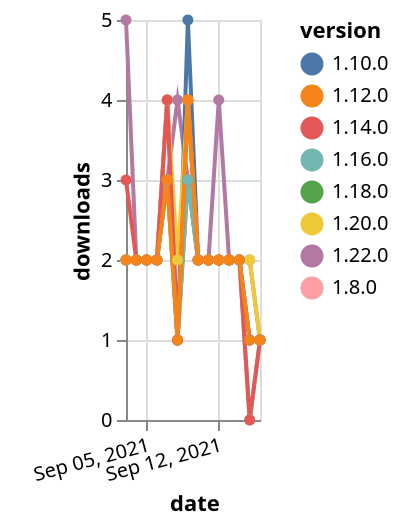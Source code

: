 {"$schema": "https://vega.github.io/schema/vega-lite/v5.json", "description": "A simple bar chart with embedded data.", "data": {"values": [{"date": "2021-09-03", "total": 1004, "delta": 2, "version": "1.18.0"}, {"date": "2021-09-04", "total": 1006, "delta": 2, "version": "1.18.0"}, {"date": "2021-09-05", "total": 1008, "delta": 2, "version": "1.18.0"}, {"date": "2021-09-06", "total": 1010, "delta": 2, "version": "1.18.0"}, {"date": "2021-09-07", "total": 1013, "delta": 3, "version": "1.18.0"}, {"date": "2021-09-08", "total": 1014, "delta": 1, "version": "1.18.0"}, {"date": "2021-09-09", "total": 1017, "delta": 3, "version": "1.18.0"}, {"date": "2021-09-10", "total": 1019, "delta": 2, "version": "1.18.0"}, {"date": "2021-09-11", "total": 1021, "delta": 2, "version": "1.18.0"}, {"date": "2021-09-12", "total": 1023, "delta": 2, "version": "1.18.0"}, {"date": "2021-09-13", "total": 1025, "delta": 2, "version": "1.18.0"}, {"date": "2021-09-14", "total": 1027, "delta": 2, "version": "1.18.0"}, {"date": "2021-09-15", "total": 1028, "delta": 1, "version": "1.18.0"}, {"date": "2021-09-16", "total": 1029, "delta": 1, "version": "1.18.0"}, {"date": "2021-09-03", "total": 232, "delta": 5, "version": "1.22.0"}, {"date": "2021-09-04", "total": 234, "delta": 2, "version": "1.22.0"}, {"date": "2021-09-05", "total": 236, "delta": 2, "version": "1.22.0"}, {"date": "2021-09-06", "total": 238, "delta": 2, "version": "1.22.0"}, {"date": "2021-09-07", "total": 241, "delta": 3, "version": "1.22.0"}, {"date": "2021-09-08", "total": 245, "delta": 4, "version": "1.22.0"}, {"date": "2021-09-09", "total": 248, "delta": 3, "version": "1.22.0"}, {"date": "2021-09-10", "total": 250, "delta": 2, "version": "1.22.0"}, {"date": "2021-09-11", "total": 252, "delta": 2, "version": "1.22.0"}, {"date": "2021-09-12", "total": 256, "delta": 4, "version": "1.22.0"}, {"date": "2021-09-13", "total": 258, "delta": 2, "version": "1.22.0"}, {"date": "2021-09-14", "total": 260, "delta": 2, "version": "1.22.0"}, {"date": "2021-09-15", "total": 262, "delta": 2, "version": "1.22.0"}, {"date": "2021-09-16", "total": 263, "delta": 1, "version": "1.22.0"}, {"date": "2021-09-03", "total": 2309, "delta": 2, "version": "1.8.0"}, {"date": "2021-09-04", "total": 2311, "delta": 2, "version": "1.8.0"}, {"date": "2021-09-05", "total": 2313, "delta": 2, "version": "1.8.0"}, {"date": "2021-09-06", "total": 2315, "delta": 2, "version": "1.8.0"}, {"date": "2021-09-07", "total": 2318, "delta": 3, "version": "1.8.0"}, {"date": "2021-09-08", "total": 2319, "delta": 1, "version": "1.8.0"}, {"date": "2021-09-09", "total": 2323, "delta": 4, "version": "1.8.0"}, {"date": "2021-09-10", "total": 2325, "delta": 2, "version": "1.8.0"}, {"date": "2021-09-11", "total": 2327, "delta": 2, "version": "1.8.0"}, {"date": "2021-09-12", "total": 2329, "delta": 2, "version": "1.8.0"}, {"date": "2021-09-13", "total": 2331, "delta": 2, "version": "1.8.0"}, {"date": "2021-09-14", "total": 2333, "delta": 2, "version": "1.8.0"}, {"date": "2021-09-15", "total": 2334, "delta": 1, "version": "1.8.0"}, {"date": "2021-09-16", "total": 2335, "delta": 1, "version": "1.8.0"}, {"date": "2021-09-03", "total": 2476, "delta": 2, "version": "1.10.0"}, {"date": "2021-09-04", "total": 2478, "delta": 2, "version": "1.10.0"}, {"date": "2021-09-05", "total": 2480, "delta": 2, "version": "1.10.0"}, {"date": "2021-09-06", "total": 2482, "delta": 2, "version": "1.10.0"}, {"date": "2021-09-07", "total": 2486, "delta": 4, "version": "1.10.0"}, {"date": "2021-09-08", "total": 2487, "delta": 1, "version": "1.10.0"}, {"date": "2021-09-09", "total": 2492, "delta": 5, "version": "1.10.0"}, {"date": "2021-09-10", "total": 2494, "delta": 2, "version": "1.10.0"}, {"date": "2021-09-11", "total": 2496, "delta": 2, "version": "1.10.0"}, {"date": "2021-09-12", "total": 2498, "delta": 2, "version": "1.10.0"}, {"date": "2021-09-13", "total": 2500, "delta": 2, "version": "1.10.0"}, {"date": "2021-09-14", "total": 2502, "delta": 2, "version": "1.10.0"}, {"date": "2021-09-15", "total": 2503, "delta": 1, "version": "1.10.0"}, {"date": "2021-09-16", "total": 2504, "delta": 1, "version": "1.10.0"}, {"date": "2021-09-03", "total": 694, "delta": 2, "version": "1.20.0"}, {"date": "2021-09-04", "total": 696, "delta": 2, "version": "1.20.0"}, {"date": "2021-09-05", "total": 698, "delta": 2, "version": "1.20.0"}, {"date": "2021-09-06", "total": 700, "delta": 2, "version": "1.20.0"}, {"date": "2021-09-07", "total": 704, "delta": 4, "version": "1.20.0"}, {"date": "2021-09-08", "total": 706, "delta": 2, "version": "1.20.0"}, {"date": "2021-09-09", "total": 710, "delta": 4, "version": "1.20.0"}, {"date": "2021-09-10", "total": 712, "delta": 2, "version": "1.20.0"}, {"date": "2021-09-11", "total": 714, "delta": 2, "version": "1.20.0"}, {"date": "2021-09-12", "total": 716, "delta": 2, "version": "1.20.0"}, {"date": "2021-09-13", "total": 718, "delta": 2, "version": "1.20.0"}, {"date": "2021-09-14", "total": 720, "delta": 2, "version": "1.20.0"}, {"date": "2021-09-15", "total": 722, "delta": 2, "version": "1.20.0"}, {"date": "2021-09-16", "total": 723, "delta": 1, "version": "1.20.0"}, {"date": "2021-09-03", "total": 1464, "delta": 2, "version": "1.16.0"}, {"date": "2021-09-04", "total": 1466, "delta": 2, "version": "1.16.0"}, {"date": "2021-09-05", "total": 1468, "delta": 2, "version": "1.16.0"}, {"date": "2021-09-06", "total": 1470, "delta": 2, "version": "1.16.0"}, {"date": "2021-09-07", "total": 1473, "delta": 3, "version": "1.16.0"}, {"date": "2021-09-08", "total": 1474, "delta": 1, "version": "1.16.0"}, {"date": "2021-09-09", "total": 1477, "delta": 3, "version": "1.16.0"}, {"date": "2021-09-10", "total": 1479, "delta": 2, "version": "1.16.0"}, {"date": "2021-09-11", "total": 1481, "delta": 2, "version": "1.16.0"}, {"date": "2021-09-12", "total": 1483, "delta": 2, "version": "1.16.0"}, {"date": "2021-09-13", "total": 1485, "delta": 2, "version": "1.16.0"}, {"date": "2021-09-14", "total": 1487, "delta": 2, "version": "1.16.0"}, {"date": "2021-09-15", "total": 1487, "delta": 0, "version": "1.16.0"}, {"date": "2021-09-16", "total": 1488, "delta": 1, "version": "1.16.0"}, {"date": "2021-09-03", "total": 1943, "delta": 3, "version": "1.14.0"}, {"date": "2021-09-04", "total": 1945, "delta": 2, "version": "1.14.0"}, {"date": "2021-09-05", "total": 1947, "delta": 2, "version": "1.14.0"}, {"date": "2021-09-06", "total": 1949, "delta": 2, "version": "1.14.0"}, {"date": "2021-09-07", "total": 1953, "delta": 4, "version": "1.14.0"}, {"date": "2021-09-08", "total": 1954, "delta": 1, "version": "1.14.0"}, {"date": "2021-09-09", "total": 1958, "delta": 4, "version": "1.14.0"}, {"date": "2021-09-10", "total": 1960, "delta": 2, "version": "1.14.0"}, {"date": "2021-09-11", "total": 1962, "delta": 2, "version": "1.14.0"}, {"date": "2021-09-12", "total": 1964, "delta": 2, "version": "1.14.0"}, {"date": "2021-09-13", "total": 1966, "delta": 2, "version": "1.14.0"}, {"date": "2021-09-14", "total": 1968, "delta": 2, "version": "1.14.0"}, {"date": "2021-09-15", "total": 1968, "delta": 0, "version": "1.14.0"}, {"date": "2021-09-16", "total": 1969, "delta": 1, "version": "1.14.0"}, {"date": "2021-09-03", "total": 2019, "delta": 2, "version": "1.12.0"}, {"date": "2021-09-04", "total": 2021, "delta": 2, "version": "1.12.0"}, {"date": "2021-09-05", "total": 2023, "delta": 2, "version": "1.12.0"}, {"date": "2021-09-06", "total": 2025, "delta": 2, "version": "1.12.0"}, {"date": "2021-09-07", "total": 2028, "delta": 3, "version": "1.12.0"}, {"date": "2021-09-08", "total": 2029, "delta": 1, "version": "1.12.0"}, {"date": "2021-09-09", "total": 2033, "delta": 4, "version": "1.12.0"}, {"date": "2021-09-10", "total": 2035, "delta": 2, "version": "1.12.0"}, {"date": "2021-09-11", "total": 2037, "delta": 2, "version": "1.12.0"}, {"date": "2021-09-12", "total": 2039, "delta": 2, "version": "1.12.0"}, {"date": "2021-09-13", "total": 2041, "delta": 2, "version": "1.12.0"}, {"date": "2021-09-14", "total": 2043, "delta": 2, "version": "1.12.0"}, {"date": "2021-09-15", "total": 2044, "delta": 1, "version": "1.12.0"}, {"date": "2021-09-16", "total": 2045, "delta": 1, "version": "1.12.0"}]}, "width": "container", "mark": {"type": "line", "point": {"filled": true}}, "encoding": {"x": {"field": "date", "type": "temporal", "timeUnit": "yearmonthdate", "title": "date", "axis": {"labelAngle": -15}}, "y": {"field": "delta", "type": "quantitative", "title": "downloads"}, "color": {"field": "version", "type": "nominal"}, "tooltip": {"field": "delta"}}}